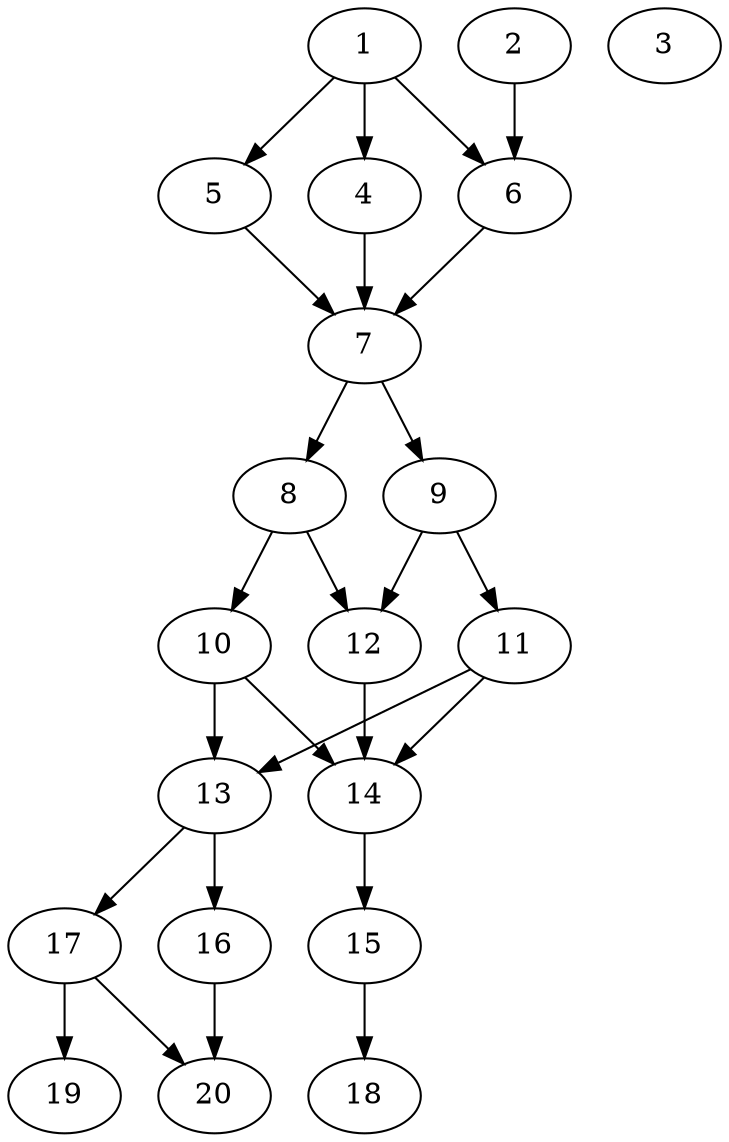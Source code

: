 // DAG automatically generated by daggen at Sat Jul 27 15:36:52 2019
// ./daggen --dot -n 20 --ccr 0.5 --fat 0.4 --regular 0.5 --density 0.8 --mindata 5242880 --maxdata 52428800 
digraph G {
  1 [size="41082880", alpha="0.07", expect_size="20541440"] 
  1 -> 4 [size ="20541440"]
  1 -> 5 [size ="20541440"]
  1 -> 6 [size ="20541440"]
  2 [size="22081536", alpha="0.18", expect_size="11040768"] 
  2 -> 6 [size ="11040768"]
  3 [size="26116096", alpha="0.14", expect_size="13058048"] 
  4 [size="103614464", alpha="0.11", expect_size="51807232"] 
  4 -> 7 [size ="51807232"]
  5 [size="77965312", alpha="0.03", expect_size="38982656"] 
  5 -> 7 [size ="38982656"]
  6 [size="100444160", alpha="0.10", expect_size="50222080"] 
  6 -> 7 [size ="50222080"]
  7 [size="48965632", alpha="0.06", expect_size="24482816"] 
  7 -> 8 [size ="24482816"]
  7 -> 9 [size ="24482816"]
  8 [size="56139776", alpha="0.02", expect_size="28069888"] 
  8 -> 10 [size ="28069888"]
  8 -> 12 [size ="28069888"]
  9 [size="13684736", alpha="0.07", expect_size="6842368"] 
  9 -> 11 [size ="6842368"]
  9 -> 12 [size ="6842368"]
  10 [size="71008256", alpha="0.01", expect_size="35504128"] 
  10 -> 13 [size ="35504128"]
  10 -> 14 [size ="35504128"]
  11 [size="34457600", alpha="0.01", expect_size="17228800"] 
  11 -> 13 [size ="17228800"]
  11 -> 14 [size ="17228800"]
  12 [size="66916352", alpha="0.13", expect_size="33458176"] 
  12 -> 14 [size ="33458176"]
  13 [size="59320320", alpha="0.11", expect_size="29660160"] 
  13 -> 16 [size ="29660160"]
  13 -> 17 [size ="29660160"]
  14 [size="31676416", alpha="0.03", expect_size="15838208"] 
  14 -> 15 [size ="15838208"]
  15 [size="82485248", alpha="0.02", expect_size="41242624"] 
  15 -> 18 [size ="41242624"]
  16 [size="97628160", alpha="0.14", expect_size="48814080"] 
  16 -> 20 [size ="48814080"]
  17 [size="50714624", alpha="0.11", expect_size="25357312"] 
  17 -> 19 [size ="25357312"]
  17 -> 20 [size ="25357312"]
  18 [size="79603712", alpha="0.01", expect_size="39801856"] 
  19 [size="87255040", alpha="0.12", expect_size="43627520"] 
  20 [size="25606144", alpha="0.12", expect_size="12803072"] 
}
